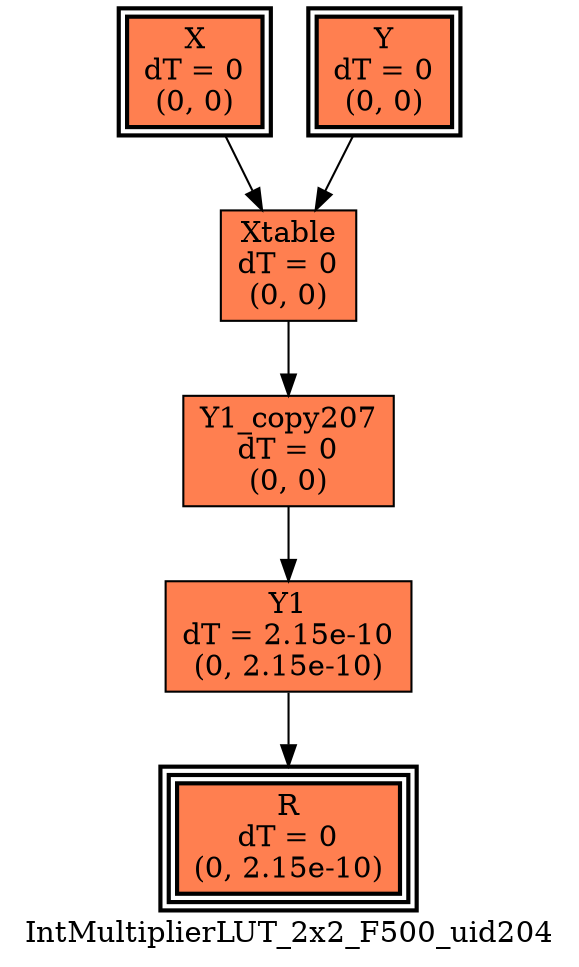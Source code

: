 digraph IntMultiplierLUT_2x2_F500_uid204
{
	//graph drawing options
	label=IntMultiplierLUT_2x2_F500_uid204;
	labelloc=bottom;
	labeljust=right;
	ratio=auto;
	nodesep=0.25;
	ranksep=0.5;

	//input/output signals of operator IntMultiplierLUT_2x2_F500_uid204
	X__IntMultiplierLUT_2x2_F500_uid204 [ label="X\ndT = 0\n(0, 0)", shape=box, color=black, style="bold, filled", fillcolor=coral, peripheries=2 ];
	Y__IntMultiplierLUT_2x2_F500_uid204 [ label="Y\ndT = 0\n(0, 0)", shape=box, color=black, style="bold, filled", fillcolor=coral, peripheries=2 ];
	R__IntMultiplierLUT_2x2_F500_uid204 [ label="R\ndT = 0\n(0, 2.15e-10)", shape=box, color=black, style="bold, filled", fillcolor=coral, peripheries=3 ];
	{rank=same X__IntMultiplierLUT_2x2_F500_uid204, Y__IntMultiplierLUT_2x2_F500_uid204};
	{rank=same R__IntMultiplierLUT_2x2_F500_uid204};
	//internal signals of operator IntMultiplierLUT_2x2_F500_uid204
	Xtable__IntMultiplierLUT_2x2_F500_uid204 [ label="Xtable\ndT = 0\n(0, 0)", shape=box, color=black, style=filled, fillcolor=coral, peripheries=1 ];
	Y1__IntMultiplierLUT_2x2_F500_uid204 [ label="Y1\ndT = 2.15e-10\n(0, 2.15e-10)", shape=box, color=black, style=filled, fillcolor=coral, peripheries=1 ];
	Y1_copy207__IntMultiplierLUT_2x2_F500_uid204 [ label="Y1_copy207\ndT = 0\n(0, 0)", shape=box, color=black, style=filled, fillcolor=coral, peripheries=1 ];

	//subcomponents of operator IntMultiplierLUT_2x2_F500_uid204

	//input and internal signal connections of operator IntMultiplierLUT_2x2_F500_uid204
	X__IntMultiplierLUT_2x2_F500_uid204 -> Xtable__IntMultiplierLUT_2x2_F500_uid204 [ arrowhead=normal, arrowsize=1.0, arrowtail=normal, color=black, dir=forward  ];
	Y__IntMultiplierLUT_2x2_F500_uid204 -> Xtable__IntMultiplierLUT_2x2_F500_uid204 [ arrowhead=normal, arrowsize=1.0, arrowtail=normal, color=black, dir=forward  ];
	Xtable__IntMultiplierLUT_2x2_F500_uid204 -> Y1_copy207__IntMultiplierLUT_2x2_F500_uid204 [ arrowhead=normal, arrowsize=1.0, arrowtail=normal, color=black, dir=forward  ];
	Y1__IntMultiplierLUT_2x2_F500_uid204 -> R__IntMultiplierLUT_2x2_F500_uid204 [ arrowhead=normal, arrowsize=1.0, arrowtail=normal, color=black, dir=forward  ];
	Y1_copy207__IntMultiplierLUT_2x2_F500_uid204 -> Y1__IntMultiplierLUT_2x2_F500_uid204 [ arrowhead=normal, arrowsize=1.0, arrowtail=normal, color=black, dir=forward  ];
}

